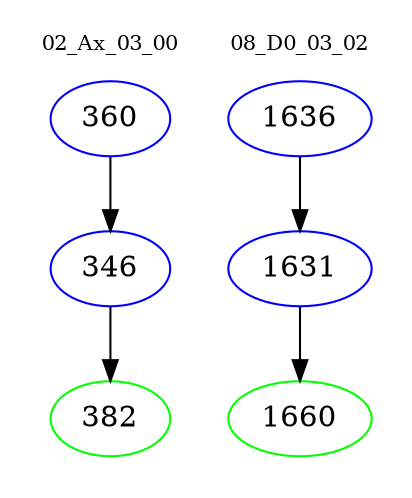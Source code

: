 digraph{
subgraph cluster_0 {
color = white
label = "02_Ax_03_00";
fontsize=10;
T0_360 [label="360", color="blue"]
T0_360 -> T0_346 [color="black"]
T0_346 [label="346", color="blue"]
T0_346 -> T0_382 [color="black"]
T0_382 [label="382", color="green"]
}
subgraph cluster_1 {
color = white
label = "08_D0_03_02";
fontsize=10;
T1_1636 [label="1636", color="blue"]
T1_1636 -> T1_1631 [color="black"]
T1_1631 [label="1631", color="blue"]
T1_1631 -> T1_1660 [color="black"]
T1_1660 [label="1660", color="green"]
}
}
